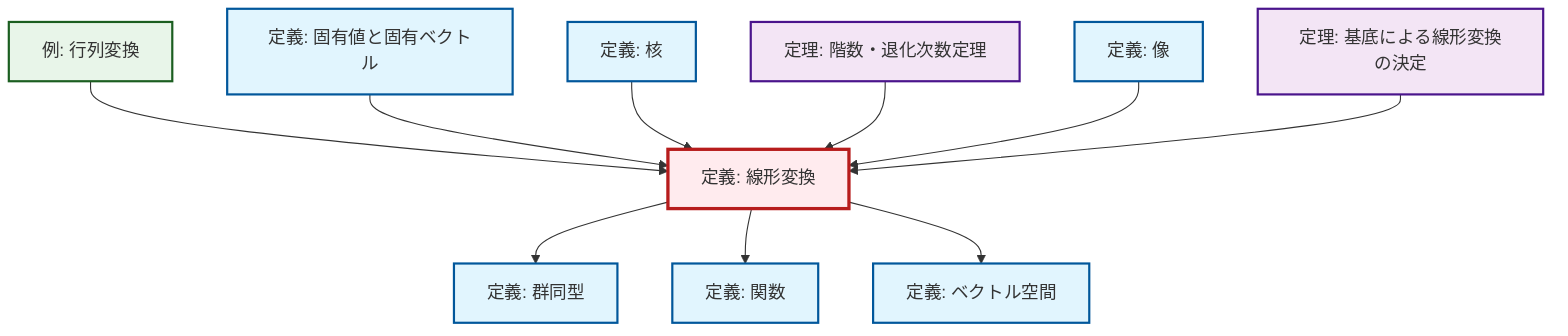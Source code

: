 graph TD
    classDef definition fill:#e1f5fe,stroke:#01579b,stroke-width:2px
    classDef theorem fill:#f3e5f5,stroke:#4a148c,stroke-width:2px
    classDef axiom fill:#fff3e0,stroke:#e65100,stroke-width:2px
    classDef example fill:#e8f5e9,stroke:#1b5e20,stroke-width:2px
    classDef current fill:#ffebee,stroke:#b71c1c,stroke-width:3px
    ex-matrix-transformation["例: 行列変換"]:::example
    def-linear-transformation["定義: 線形変換"]:::definition
    def-kernel["定義: 核"]:::definition
    def-isomorphism["定義: 群同型"]:::definition
    def-function["定義: 関数"]:::definition
    def-eigenvalue-eigenvector["定義: 固有値と固有ベクトル"]:::definition
    thm-linear-transformation-basis["定理: 基底による線形変換の決定"]:::theorem
    def-vector-space["定義: ベクトル空間"]:::definition
    thm-rank-nullity["定理: 階数・退化次数定理"]:::theorem
    def-image["定義: 像"]:::definition
    ex-matrix-transformation --> def-linear-transformation
    def-eigenvalue-eigenvector --> def-linear-transformation
    def-linear-transformation --> def-isomorphism
    def-kernel --> def-linear-transformation
    def-linear-transformation --> def-function
    def-linear-transformation --> def-vector-space
    thm-rank-nullity --> def-linear-transformation
    def-image --> def-linear-transformation
    thm-linear-transformation-basis --> def-linear-transformation
    class def-linear-transformation current